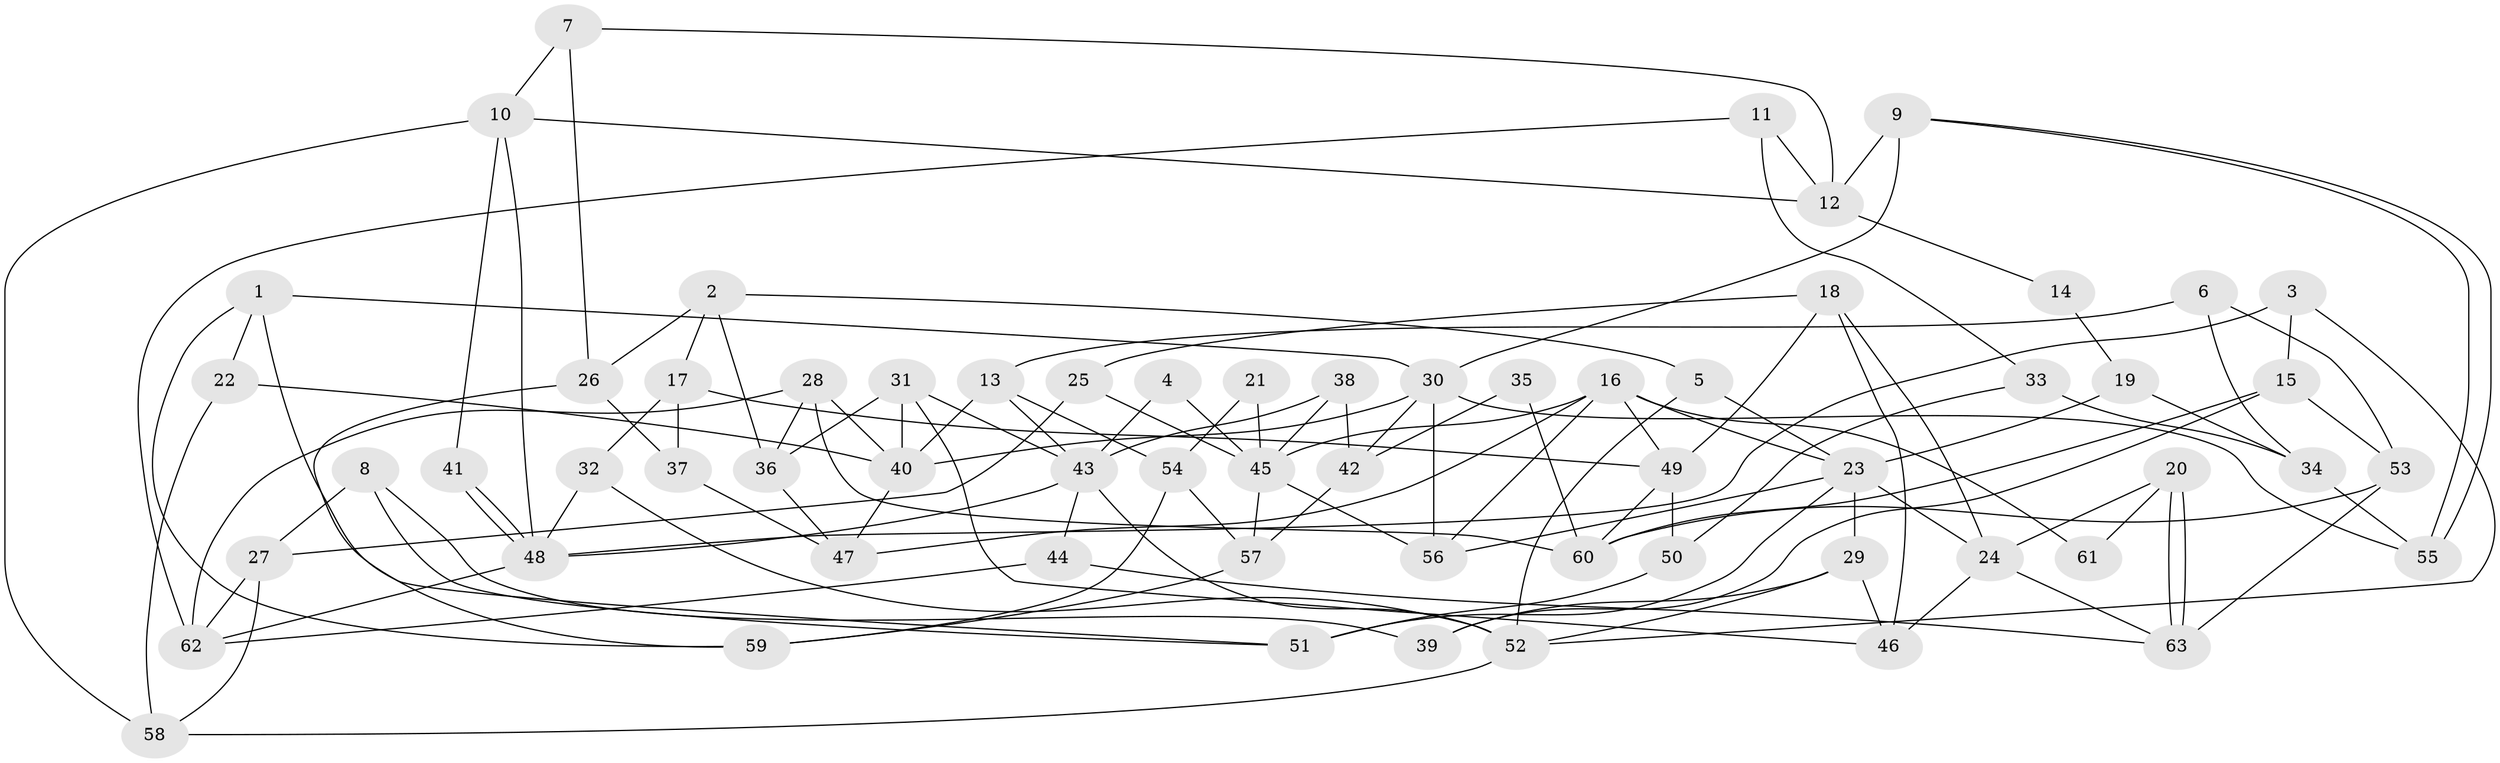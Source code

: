 // coarse degree distribution, {6: 0.1282051282051282, 5: 0.2564102564102564, 3: 0.23076923076923078, 2: 0.05128205128205128, 7: 0.10256410256410256, 9: 0.05128205128205128, 4: 0.1282051282051282, 1: 0.02564102564102564, 8: 0.02564102564102564}
// Generated by graph-tools (version 1.1) at 2025/52/02/27/25 19:52:03]
// undirected, 63 vertices, 126 edges
graph export_dot {
graph [start="1"]
  node [color=gray90,style=filled];
  1;
  2;
  3;
  4;
  5;
  6;
  7;
  8;
  9;
  10;
  11;
  12;
  13;
  14;
  15;
  16;
  17;
  18;
  19;
  20;
  21;
  22;
  23;
  24;
  25;
  26;
  27;
  28;
  29;
  30;
  31;
  32;
  33;
  34;
  35;
  36;
  37;
  38;
  39;
  40;
  41;
  42;
  43;
  44;
  45;
  46;
  47;
  48;
  49;
  50;
  51;
  52;
  53;
  54;
  55;
  56;
  57;
  58;
  59;
  60;
  61;
  62;
  63;
  1 -- 59;
  1 -- 51;
  1 -- 22;
  1 -- 30;
  2 -- 36;
  2 -- 26;
  2 -- 5;
  2 -- 17;
  3 -- 48;
  3 -- 52;
  3 -- 15;
  4 -- 43;
  4 -- 45;
  5 -- 23;
  5 -- 52;
  6 -- 13;
  6 -- 53;
  6 -- 34;
  7 -- 10;
  7 -- 12;
  7 -- 26;
  8 -- 27;
  8 -- 39;
  8 -- 51;
  9 -- 30;
  9 -- 55;
  9 -- 55;
  9 -- 12;
  10 -- 48;
  10 -- 58;
  10 -- 12;
  10 -- 41;
  11 -- 62;
  11 -- 12;
  11 -- 33;
  12 -- 14;
  13 -- 40;
  13 -- 43;
  13 -- 54;
  14 -- 19;
  15 -- 53;
  15 -- 39;
  15 -- 60;
  16 -- 23;
  16 -- 45;
  16 -- 47;
  16 -- 49;
  16 -- 56;
  16 -- 61;
  17 -- 32;
  17 -- 37;
  17 -- 49;
  18 -- 49;
  18 -- 24;
  18 -- 25;
  18 -- 46;
  19 -- 34;
  19 -- 23;
  20 -- 24;
  20 -- 63;
  20 -- 63;
  20 -- 61;
  21 -- 45;
  21 -- 54;
  22 -- 40;
  22 -- 58;
  23 -- 51;
  23 -- 24;
  23 -- 29;
  23 -- 56;
  24 -- 46;
  24 -- 63;
  25 -- 45;
  25 -- 27;
  26 -- 37;
  26 -- 59;
  27 -- 62;
  27 -- 58;
  28 -- 60;
  28 -- 40;
  28 -- 36;
  28 -- 62;
  29 -- 52;
  29 -- 39;
  29 -- 46;
  30 -- 56;
  30 -- 40;
  30 -- 42;
  30 -- 55;
  31 -- 46;
  31 -- 40;
  31 -- 36;
  31 -- 43;
  32 -- 48;
  32 -- 52;
  33 -- 34;
  33 -- 50;
  34 -- 55;
  35 -- 42;
  35 -- 60;
  36 -- 47;
  37 -- 47;
  38 -- 45;
  38 -- 43;
  38 -- 42;
  40 -- 47;
  41 -- 48;
  41 -- 48;
  42 -- 57;
  43 -- 52;
  43 -- 44;
  43 -- 48;
  44 -- 62;
  44 -- 63;
  45 -- 56;
  45 -- 57;
  48 -- 62;
  49 -- 50;
  49 -- 60;
  50 -- 51;
  52 -- 58;
  53 -- 60;
  53 -- 63;
  54 -- 59;
  54 -- 57;
  57 -- 59;
}
